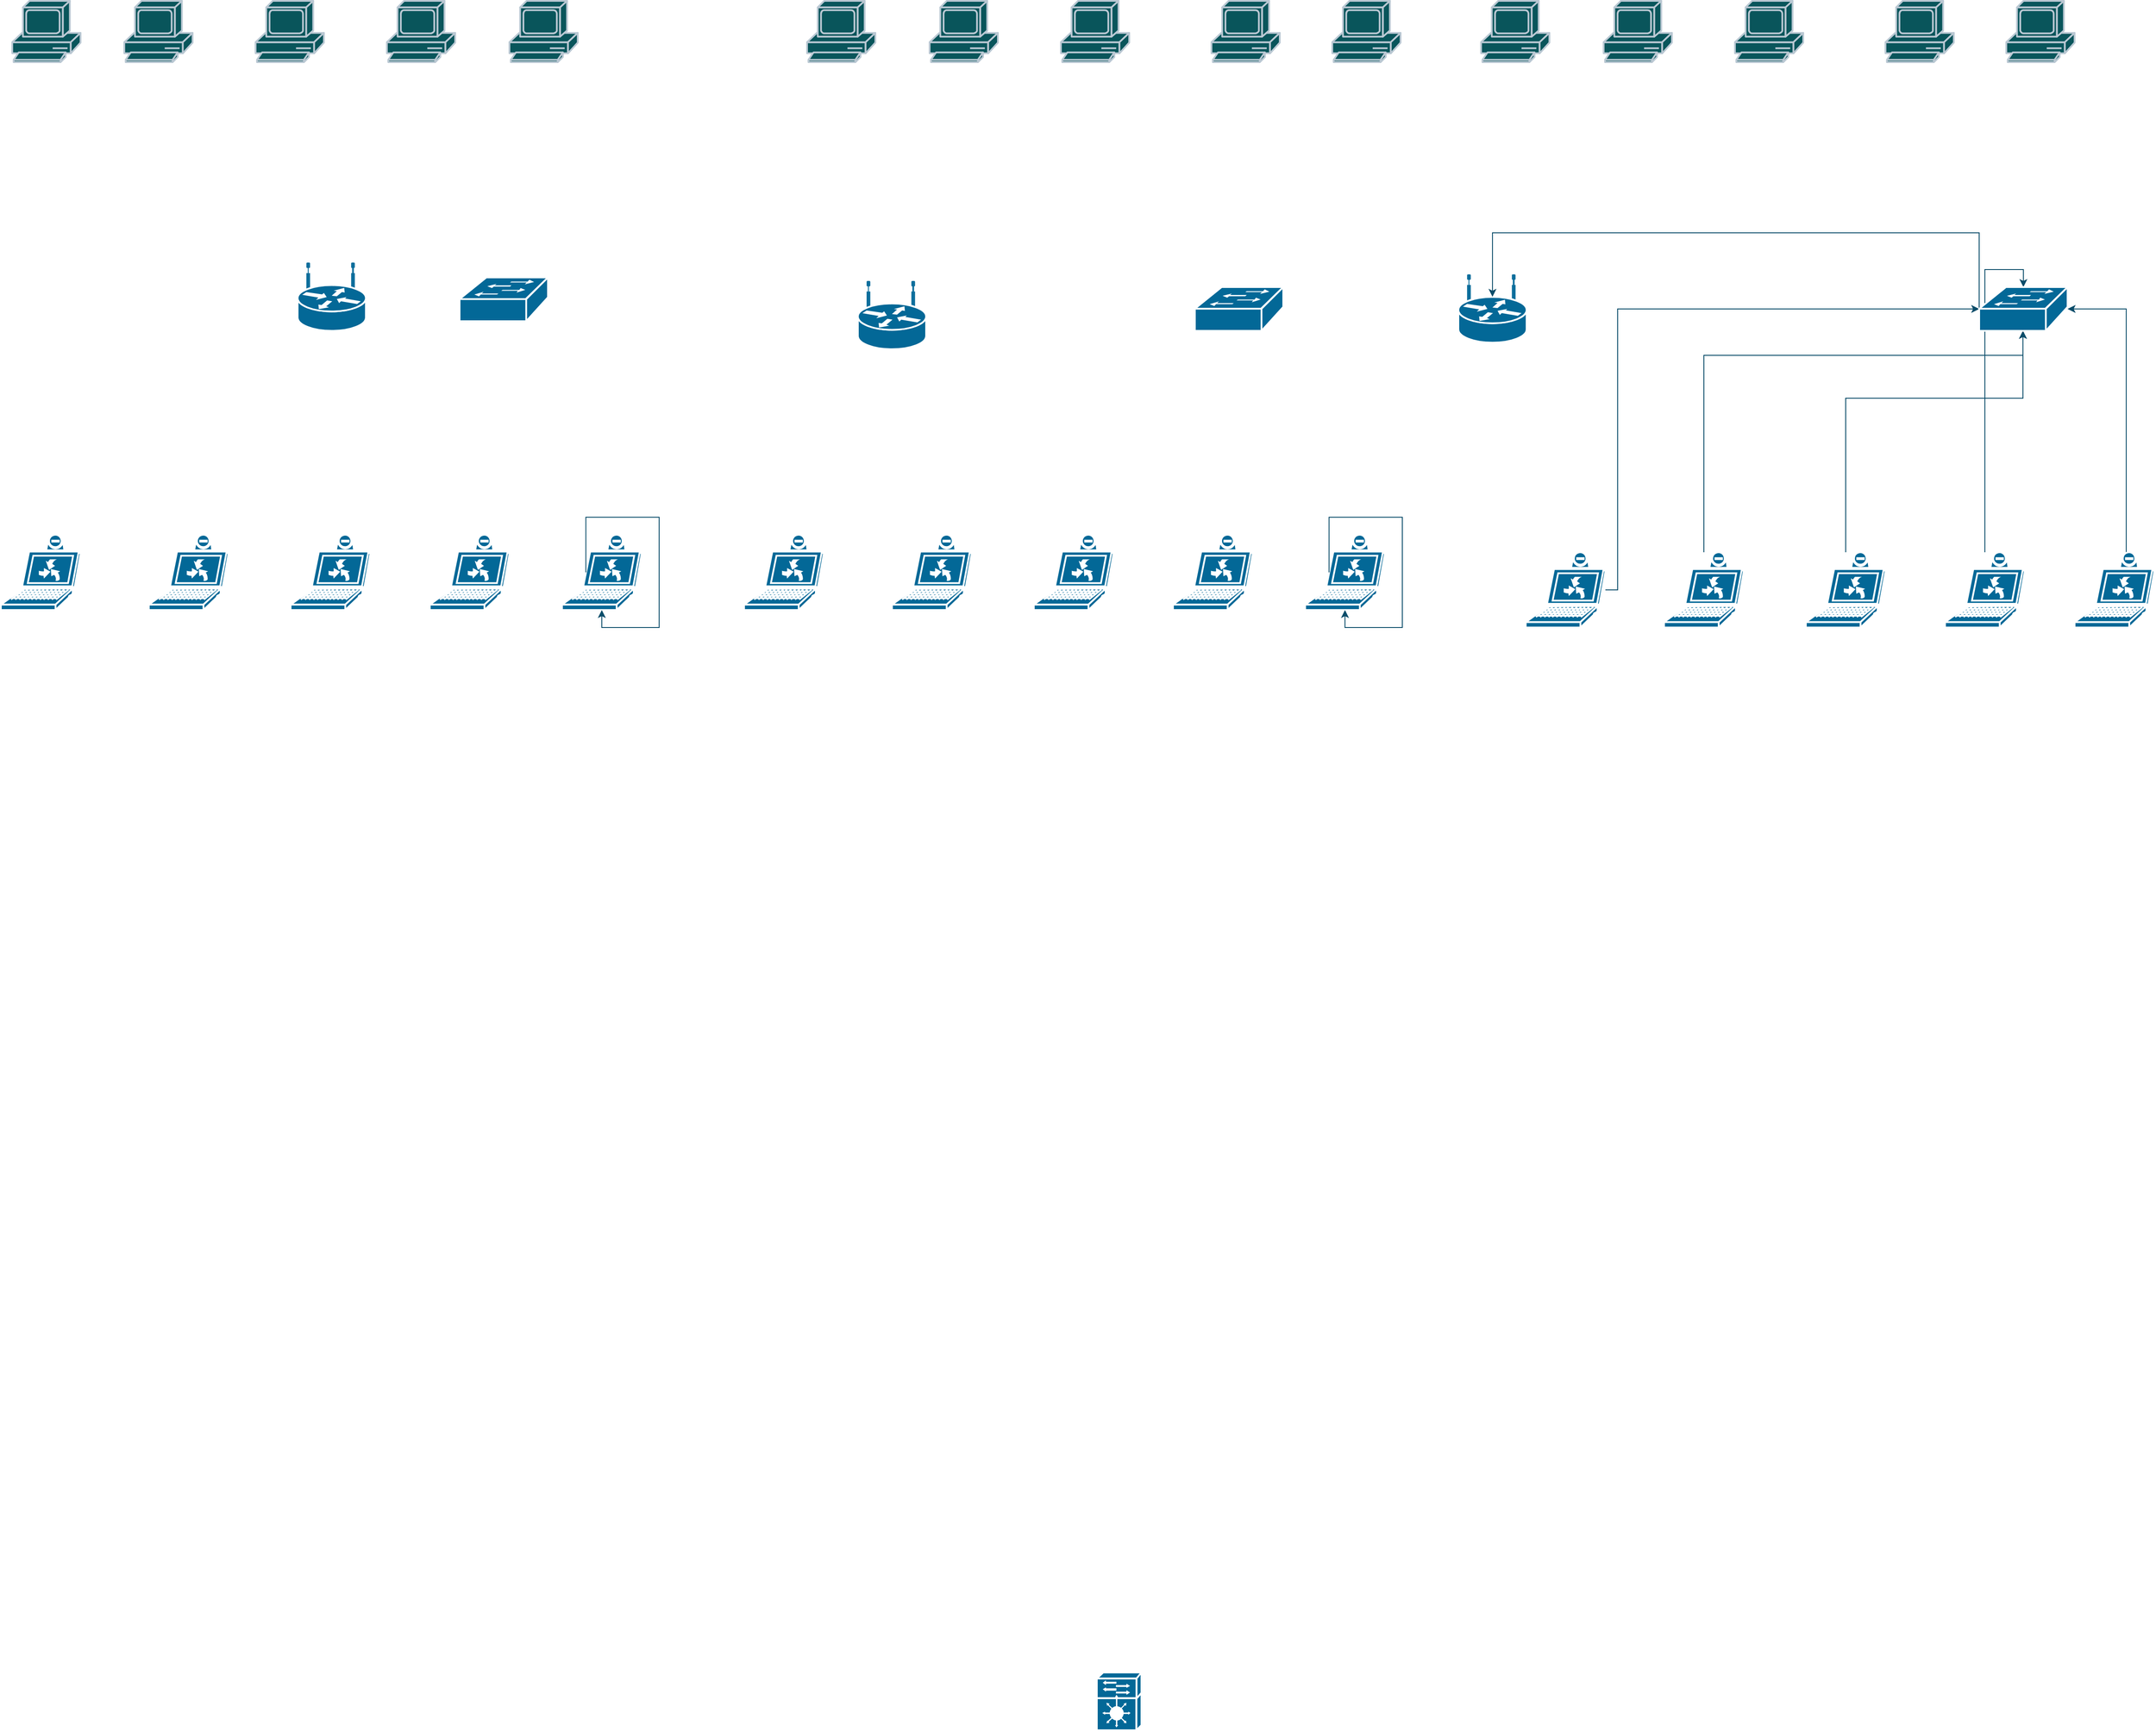 <mxfile version="21.7.2" type="github">
  <diagram name="Página-1" id="d42B4NjkREHznUSKamvR">
    <mxGraphModel dx="4924" dy="3335" grid="0" gridSize="7" guides="1" tooltips="1" connect="1" arrows="1" fold="1" page="1" pageScale="1" pageWidth="827" pageHeight="1169" math="0" shadow="0">
      <root>
        <mxCell id="0" />
        <mxCell id="1" parent="0" />
        <mxCell id="ISLiyG6Lf3ItFJRZVSb7-9" value="" style="shape=mxgraph.cisco.computers_and_peripherals.pc;sketch=0;html=1;pointerEvents=1;dashed=0;fillColor=#09555B;strokeColor=#BAC8D3;strokeWidth=2;verticalLabelPosition=bottom;verticalAlign=top;align=center;outlineConnect=0;labelBackgroundColor=none;fontColor=#EEEEEE;" vertex="1" parent="1">
          <mxGeometry x="-520" y="-1140" width="78" height="70" as="geometry" />
        </mxCell>
        <mxCell id="ISLiyG6Lf3ItFJRZVSb7-12" value="" style="shape=mxgraph.cisco.computers_and_peripherals.pc;sketch=0;html=1;pointerEvents=1;dashed=0;fillColor=#09555B;strokeColor=#BAC8D3;strokeWidth=2;verticalLabelPosition=bottom;verticalAlign=top;align=center;outlineConnect=0;labelBackgroundColor=none;fontColor=#EEEEEE;" vertex="1" parent="1">
          <mxGeometry x="-370" y="-1140" width="78" height="70" as="geometry" />
        </mxCell>
        <mxCell id="ISLiyG6Lf3ItFJRZVSb7-13" value="" style="shape=mxgraph.cisco.computers_and_peripherals.pc;sketch=0;html=1;pointerEvents=1;dashed=0;fillColor=#09555B;strokeColor=#BAC8D3;strokeWidth=2;verticalLabelPosition=bottom;verticalAlign=top;align=center;outlineConnect=0;labelBackgroundColor=none;fontColor=#EEEEEE;" vertex="1" parent="1">
          <mxGeometry x="-230" y="-1140" width="78" height="70" as="geometry" />
        </mxCell>
        <mxCell id="ISLiyG6Lf3ItFJRZVSb7-14" value="" style="shape=mxgraph.cisco.computers_and_peripherals.pc;sketch=0;html=1;pointerEvents=1;dashed=0;fillColor=#09555B;strokeColor=#BAC8D3;strokeWidth=2;verticalLabelPosition=bottom;verticalAlign=top;align=center;outlineConnect=0;labelBackgroundColor=none;fontColor=#EEEEEE;" vertex="1" parent="1">
          <mxGeometry x="1480" y="-1140" width="78" height="70" as="geometry" />
        </mxCell>
        <mxCell id="ISLiyG6Lf3ItFJRZVSb7-15" value="" style="shape=mxgraph.cisco.computers_and_peripherals.pc;sketch=0;html=1;pointerEvents=1;dashed=0;fillColor=#09555B;strokeColor=#BAC8D3;strokeWidth=2;verticalLabelPosition=bottom;verticalAlign=top;align=center;outlineConnect=0;labelBackgroundColor=none;fontColor=#EEEEEE;" vertex="1" parent="1">
          <mxGeometry x="1342" y="-1140" width="78" height="70" as="geometry" />
        </mxCell>
        <mxCell id="ISLiyG6Lf3ItFJRZVSb7-16" value="" style="shape=mxgraph.cisco.computers_and_peripherals.pc;sketch=0;html=1;pointerEvents=1;dashed=0;fillColor=#09555B;strokeColor=#BAC8D3;strokeWidth=2;verticalLabelPosition=bottom;verticalAlign=top;align=center;outlineConnect=0;labelBackgroundColor=none;fontColor=#EEEEEE;" vertex="1" parent="1">
          <mxGeometry x="1020" y="-1140" width="78" height="70" as="geometry" />
        </mxCell>
        <mxCell id="ISLiyG6Lf3ItFJRZVSb7-17" value="" style="shape=mxgraph.cisco.computers_and_peripherals.pc;sketch=0;html=1;pointerEvents=1;dashed=0;fillColor=#09555B;strokeColor=#BAC8D3;strokeWidth=2;verticalLabelPosition=bottom;verticalAlign=top;align=center;outlineConnect=0;labelBackgroundColor=none;fontColor=#EEEEEE;" vertex="1" parent="1">
          <mxGeometry x="880" y="-1140" width="78" height="70" as="geometry" />
        </mxCell>
        <mxCell id="ISLiyG6Lf3ItFJRZVSb7-18" value="" style="shape=mxgraph.cisco.computers_and_peripherals.pc;sketch=0;html=1;pointerEvents=1;dashed=0;fillColor=#09555B;strokeColor=#BAC8D3;strokeWidth=2;verticalLabelPosition=bottom;verticalAlign=top;align=center;outlineConnect=0;labelBackgroundColor=none;fontColor=#EEEEEE;" vertex="1" parent="1">
          <mxGeometry x="1170" y="-1140" width="78" height="70" as="geometry" />
        </mxCell>
        <mxCell id="ISLiyG6Lf3ItFJRZVSb7-24" value="" style="shape=mxgraph.cisco.computers_and_peripherals.pc;sketch=0;html=1;pointerEvents=1;dashed=0;fillColor=#09555B;strokeColor=#BAC8D3;strokeWidth=2;verticalLabelPosition=bottom;verticalAlign=top;align=center;outlineConnect=0;labelBackgroundColor=none;fontColor=#EEEEEE;" vertex="1" parent="1">
          <mxGeometry x="-798" y="-1140" width="78" height="70" as="geometry" />
        </mxCell>
        <mxCell id="ISLiyG6Lf3ItFJRZVSb7-25" value="" style="shape=mxgraph.cisco.computers_and_peripherals.pc;sketch=0;html=1;pointerEvents=1;dashed=0;fillColor=#09555B;strokeColor=#BAC8D3;strokeWidth=2;verticalLabelPosition=bottom;verticalAlign=top;align=center;outlineConnect=0;labelBackgroundColor=none;fontColor=#EEEEEE;" vertex="1" parent="1">
          <mxGeometry x="-670" y="-1140" width="78" height="70" as="geometry" />
        </mxCell>
        <mxCell id="ISLiyG6Lf3ItFJRZVSb7-28" value="" style="shape=mxgraph.cisco.computers_and_peripherals.pc;sketch=0;html=1;pointerEvents=1;dashed=0;fillColor=#09555B;strokeColor=#BAC8D3;strokeWidth=2;verticalLabelPosition=bottom;verticalAlign=top;align=center;outlineConnect=0;labelBackgroundColor=none;fontColor=#EEEEEE;" vertex="1" parent="1">
          <mxGeometry x="710" y="-1140" width="78" height="70" as="geometry" />
        </mxCell>
        <mxCell id="ISLiyG6Lf3ItFJRZVSb7-29" value="" style="shape=mxgraph.cisco.computers_and_peripherals.pc;sketch=0;html=1;pointerEvents=1;dashed=0;fillColor=#09555B;strokeColor=#BAC8D3;strokeWidth=2;verticalLabelPosition=bottom;verticalAlign=top;align=center;outlineConnect=0;labelBackgroundColor=none;fontColor=#EEEEEE;" vertex="1" parent="1">
          <mxGeometry x="572" y="-1140" width="78" height="70" as="geometry" />
        </mxCell>
        <mxCell id="ISLiyG6Lf3ItFJRZVSb7-30" value="" style="shape=mxgraph.cisco.computers_and_peripherals.pc;sketch=0;html=1;pointerEvents=1;dashed=0;fillColor=#09555B;strokeColor=#BAC8D3;strokeWidth=2;verticalLabelPosition=bottom;verticalAlign=top;align=center;outlineConnect=0;labelBackgroundColor=none;fontColor=#EEEEEE;" vertex="1" parent="1">
          <mxGeometry x="250" y="-1140" width="78" height="70" as="geometry" />
        </mxCell>
        <mxCell id="ISLiyG6Lf3ItFJRZVSb7-31" value="" style="shape=mxgraph.cisco.computers_and_peripherals.pc;sketch=0;html=1;pointerEvents=1;dashed=0;fillColor=#09555B;strokeColor=#BAC8D3;strokeWidth=2;verticalLabelPosition=bottom;verticalAlign=top;align=center;outlineConnect=0;labelBackgroundColor=none;fontColor=#EEEEEE;" vertex="1" parent="1">
          <mxGeometry x="110" y="-1140" width="78" height="70" as="geometry" />
        </mxCell>
        <mxCell id="ISLiyG6Lf3ItFJRZVSb7-32" value="" style="shape=mxgraph.cisco.computers_and_peripherals.pc;sketch=0;html=1;pointerEvents=1;dashed=0;fillColor=#09555B;strokeColor=#BAC8D3;strokeWidth=2;verticalLabelPosition=bottom;verticalAlign=top;align=center;outlineConnect=0;labelBackgroundColor=none;fontColor=#EEEEEE;" vertex="1" parent="1">
          <mxGeometry x="400" y="-1140" width="78" height="70" as="geometry" />
        </mxCell>
        <mxCell id="ISLiyG6Lf3ItFJRZVSb7-33" value="" style="shape=mxgraph.cisco.computers_and_peripherals.upc;sketch=0;html=1;pointerEvents=1;dashed=0;fillColor=#036897;strokeColor=#ffffff;strokeWidth=2;verticalLabelPosition=bottom;verticalAlign=top;align=center;outlineConnect=0;fontColor=#EEEEEE;" vertex="1" parent="1">
          <mxGeometry x="-811" y="-530" width="91" height="86" as="geometry" />
        </mxCell>
        <mxCell id="ISLiyG6Lf3ItFJRZVSb7-34" value="" style="shape=mxgraph.cisco.computers_and_peripherals.upc;sketch=0;html=1;pointerEvents=1;dashed=0;fillColor=#036897;strokeColor=#ffffff;strokeWidth=2;verticalLabelPosition=bottom;verticalAlign=top;align=center;outlineConnect=0;fontColor=#EEEEEE;" vertex="1" parent="1">
          <mxGeometry x="-642" y="-530" width="91" height="86" as="geometry" />
        </mxCell>
        <mxCell id="ISLiyG6Lf3ItFJRZVSb7-35" value="" style="shape=mxgraph.cisco.computers_and_peripherals.upc;sketch=0;html=1;pointerEvents=1;dashed=0;fillColor=#036897;strokeColor=#ffffff;strokeWidth=2;verticalLabelPosition=bottom;verticalAlign=top;align=center;outlineConnect=0;fontColor=#EEEEEE;" vertex="1" parent="1">
          <mxGeometry x="-480" y="-530" width="91" height="86" as="geometry" />
        </mxCell>
        <mxCell id="ISLiyG6Lf3ItFJRZVSb7-36" value="" style="shape=mxgraph.cisco.computers_and_peripherals.upc;sketch=0;html=1;pointerEvents=1;dashed=0;fillColor=#036897;strokeColor=#ffffff;strokeWidth=2;verticalLabelPosition=bottom;verticalAlign=top;align=center;outlineConnect=0;fontColor=#EEEEEE;" vertex="1" parent="1">
          <mxGeometry x="-321" y="-530" width="91" height="86" as="geometry" />
        </mxCell>
        <mxCell id="ISLiyG6Lf3ItFJRZVSb7-37" value="" style="shape=mxgraph.cisco.computers_and_peripherals.upc;sketch=0;html=1;pointerEvents=1;dashed=0;fillColor=#036897;strokeColor=#ffffff;strokeWidth=2;verticalLabelPosition=bottom;verticalAlign=top;align=center;outlineConnect=0;fontColor=#EEEEEE;" vertex="1" parent="1">
          <mxGeometry x="-170" y="-530" width="91" height="86" as="geometry" />
        </mxCell>
        <mxCell id="ISLiyG6Lf3ItFJRZVSb7-38" style="edgeStyle=orthogonalEdgeStyle;rounded=0;orthogonalLoop=1;jettySize=auto;html=1;exitX=0.3;exitY=0.5;exitDx=0;exitDy=0;exitPerimeter=0;strokeColor=#0B4D6A;" edge="1" parent="1" source="ISLiyG6Lf3ItFJRZVSb7-37" target="ISLiyG6Lf3ItFJRZVSb7-37">
          <mxGeometry relative="1" as="geometry" />
        </mxCell>
        <mxCell id="ISLiyG6Lf3ItFJRZVSb7-39" value="" style="shape=mxgraph.cisco.computers_and_peripherals.upc;sketch=0;html=1;pointerEvents=1;dashed=0;fillColor=#036897;strokeColor=#ffffff;strokeWidth=2;verticalLabelPosition=bottom;verticalAlign=top;align=center;outlineConnect=0;fontColor=#EEEEEE;" vertex="1" parent="1">
          <mxGeometry x="38" y="-530" width="91" height="86" as="geometry" />
        </mxCell>
        <mxCell id="ISLiyG6Lf3ItFJRZVSb7-40" value="" style="shape=mxgraph.cisco.computers_and_peripherals.upc;sketch=0;html=1;pointerEvents=1;dashed=0;fillColor=#036897;strokeColor=#ffffff;strokeWidth=2;verticalLabelPosition=bottom;verticalAlign=top;align=center;outlineConnect=0;fontColor=#EEEEEE;" vertex="1" parent="1">
          <mxGeometry x="207" y="-530" width="91" height="86" as="geometry" />
        </mxCell>
        <mxCell id="ISLiyG6Lf3ItFJRZVSb7-41" value="" style="shape=mxgraph.cisco.computers_and_peripherals.upc;sketch=0;html=1;pointerEvents=1;dashed=0;fillColor=#036897;strokeColor=#ffffff;strokeWidth=2;verticalLabelPosition=bottom;verticalAlign=top;align=center;outlineConnect=0;fontColor=#EEEEEE;" vertex="1" parent="1">
          <mxGeometry x="369" y="-530" width="91" height="86" as="geometry" />
        </mxCell>
        <mxCell id="ISLiyG6Lf3ItFJRZVSb7-42" value="" style="shape=mxgraph.cisco.computers_and_peripherals.upc;sketch=0;html=1;pointerEvents=1;dashed=0;fillColor=#036897;strokeColor=#ffffff;strokeWidth=2;verticalLabelPosition=bottom;verticalAlign=top;align=center;outlineConnect=0;fontColor=#EEEEEE;" vertex="1" parent="1">
          <mxGeometry x="528" y="-530" width="91" height="86" as="geometry" />
        </mxCell>
        <mxCell id="ISLiyG6Lf3ItFJRZVSb7-43" value="" style="shape=mxgraph.cisco.computers_and_peripherals.upc;sketch=0;html=1;pointerEvents=1;dashed=0;fillColor=#036897;strokeColor=#ffffff;strokeWidth=2;verticalLabelPosition=bottom;verticalAlign=top;align=center;outlineConnect=0;fontColor=#EEEEEE;" vertex="1" parent="1">
          <mxGeometry x="679" y="-530" width="91" height="86" as="geometry" />
        </mxCell>
        <mxCell id="ISLiyG6Lf3ItFJRZVSb7-44" style="edgeStyle=orthogonalEdgeStyle;rounded=0;orthogonalLoop=1;jettySize=auto;html=1;exitX=0.3;exitY=0.5;exitDx=0;exitDy=0;exitPerimeter=0;strokeColor=#0B4D6A;" edge="1" parent="1" source="ISLiyG6Lf3ItFJRZVSb7-43" target="ISLiyG6Lf3ItFJRZVSb7-43">
          <mxGeometry relative="1" as="geometry" />
        </mxCell>
        <mxCell id="ISLiyG6Lf3ItFJRZVSb7-69" style="edgeStyle=orthogonalEdgeStyle;rounded=0;orthogonalLoop=1;jettySize=auto;html=1;strokeColor=#0B4D6A;" edge="1" parent="1" source="ISLiyG6Lf3ItFJRZVSb7-45" target="ISLiyG6Lf3ItFJRZVSb7-67">
          <mxGeometry relative="1" as="geometry">
            <mxPoint x="910" y="-770" as="targetPoint" />
            <Array as="points">
              <mxPoint x="1036" y="-467" />
              <mxPoint x="1036" y="-788" />
            </Array>
          </mxGeometry>
        </mxCell>
        <mxCell id="ISLiyG6Lf3ItFJRZVSb7-45" value="" style="shape=mxgraph.cisco.computers_and_peripherals.upc;sketch=0;html=1;pointerEvents=1;dashed=0;fillColor=#036897;strokeColor=#ffffff;strokeWidth=2;verticalLabelPosition=bottom;verticalAlign=top;align=center;outlineConnect=0;fontColor=#EEEEEE;" vertex="1" parent="1">
          <mxGeometry x="931" y="-510" width="91" height="86" as="geometry" />
        </mxCell>
        <mxCell id="ISLiyG6Lf3ItFJRZVSb7-70" style="edgeStyle=orthogonalEdgeStyle;rounded=0;orthogonalLoop=1;jettySize=auto;html=1;strokeColor=#0B4D6A;" edge="1" parent="1" source="ISLiyG6Lf3ItFJRZVSb7-46" target="ISLiyG6Lf3ItFJRZVSb7-67">
          <mxGeometry relative="1" as="geometry">
            <Array as="points">
              <mxPoint x="1135" y="-735" />
              <mxPoint x="1499" y="-735" />
            </Array>
          </mxGeometry>
        </mxCell>
        <mxCell id="ISLiyG6Lf3ItFJRZVSb7-46" value="" style="shape=mxgraph.cisco.computers_and_peripherals.upc;sketch=0;html=1;pointerEvents=1;dashed=0;fillColor=#036897;strokeColor=#ffffff;strokeWidth=2;verticalLabelPosition=bottom;verticalAlign=top;align=center;outlineConnect=0;fontColor=#EEEEEE;" vertex="1" parent="1">
          <mxGeometry x="1089" y="-510" width="91" height="86" as="geometry" />
        </mxCell>
        <mxCell id="ISLiyG6Lf3ItFJRZVSb7-71" style="edgeStyle=orthogonalEdgeStyle;rounded=0;orthogonalLoop=1;jettySize=auto;html=1;strokeColor=#0B4D6A;" edge="1" parent="1" source="ISLiyG6Lf3ItFJRZVSb7-47" target="ISLiyG6Lf3ItFJRZVSb7-67">
          <mxGeometry relative="1" as="geometry">
            <Array as="points">
              <mxPoint x="1297" y="-686" />
              <mxPoint x="1499" y="-686" />
            </Array>
          </mxGeometry>
        </mxCell>
        <mxCell id="ISLiyG6Lf3ItFJRZVSb7-47" value="" style="shape=mxgraph.cisco.computers_and_peripherals.upc;sketch=0;html=1;pointerEvents=1;dashed=0;fillColor=#036897;strokeColor=#ffffff;strokeWidth=2;verticalLabelPosition=bottom;verticalAlign=top;align=center;outlineConnect=0;fontColor=#EEEEEE;" vertex="1" parent="1">
          <mxGeometry x="1251" y="-510" width="91" height="86" as="geometry" />
        </mxCell>
        <mxCell id="ISLiyG6Lf3ItFJRZVSb7-72" style="edgeStyle=orthogonalEdgeStyle;rounded=0;orthogonalLoop=1;jettySize=auto;html=1;entryX=0.5;entryY=0;entryDx=0;entryDy=0;entryPerimeter=0;strokeColor=#0B4D6A;" edge="1" parent="1" source="ISLiyG6Lf3ItFJRZVSb7-48" target="ISLiyG6Lf3ItFJRZVSb7-67">
          <mxGeometry relative="1" as="geometry">
            <Array as="points">
              <mxPoint x="1455" y="-833" />
              <mxPoint x="1499" y="-833" />
            </Array>
          </mxGeometry>
        </mxCell>
        <mxCell id="ISLiyG6Lf3ItFJRZVSb7-48" value="" style="shape=mxgraph.cisco.computers_and_peripherals.upc;sketch=0;html=1;pointerEvents=1;dashed=0;fillColor=#036897;strokeColor=#ffffff;strokeWidth=2;verticalLabelPosition=bottom;verticalAlign=top;align=center;outlineConnect=0;fontColor=#EEEEEE;" vertex="1" parent="1">
          <mxGeometry x="1410" y="-510" width="91" height="86" as="geometry" />
        </mxCell>
        <mxCell id="ISLiyG6Lf3ItFJRZVSb7-73" style="edgeStyle=orthogonalEdgeStyle;rounded=0;orthogonalLoop=1;jettySize=auto;html=1;strokeColor=#0B4D6A;" edge="1" parent="1" source="ISLiyG6Lf3ItFJRZVSb7-49" target="ISLiyG6Lf3ItFJRZVSb7-67">
          <mxGeometry relative="1" as="geometry">
            <Array as="points">
              <mxPoint x="1617" y="-788" />
            </Array>
          </mxGeometry>
        </mxCell>
        <mxCell id="ISLiyG6Lf3ItFJRZVSb7-49" value="" style="shape=mxgraph.cisco.computers_and_peripherals.upc;sketch=0;html=1;pointerEvents=1;dashed=0;fillColor=#036897;strokeColor=#ffffff;strokeWidth=2;verticalLabelPosition=bottom;verticalAlign=top;align=center;outlineConnect=0;fontColor=#EEEEEE;" vertex="1" parent="1">
          <mxGeometry x="1558" y="-510" width="91" height="86" as="geometry" />
        </mxCell>
        <mxCell id="ISLiyG6Lf3ItFJRZVSb7-55" value="" style="shape=mxgraph.cisco.controllers_and_modules.service_module;sketch=0;html=1;pointerEvents=1;dashed=0;fillColor=#036897;strokeColor=#ffffff;strokeWidth=2;verticalLabelPosition=bottom;verticalAlign=top;align=center;outlineConnect=0;fontColor=#EEEEEE;" vertex="1" parent="1">
          <mxGeometry x="441" y="770" width="51" height="66" as="geometry" />
        </mxCell>
        <mxCell id="ISLiyG6Lf3ItFJRZVSb7-56" value="" style="shape=mxgraph.cisco.routers.wireless_router;sketch=0;html=1;pointerEvents=1;dashed=0;fillColor=#036897;strokeColor=#ffffff;strokeWidth=2;verticalLabelPosition=bottom;verticalAlign=top;align=center;outlineConnect=0;fontColor=#EEEEEE;" vertex="1" parent="1">
          <mxGeometry x="-472" y="-840" width="78" height="77" as="geometry" />
        </mxCell>
        <mxCell id="ISLiyG6Lf3ItFJRZVSb7-57" value="" style="shape=mxgraph.cisco.routers.wireless_router;sketch=0;html=1;pointerEvents=1;dashed=0;fillColor=#036897;strokeColor=#ffffff;strokeWidth=2;verticalLabelPosition=bottom;verticalAlign=top;align=center;outlineConnect=0;fontColor=#EEEEEE;" vertex="1" parent="1">
          <mxGeometry x="168" y="-819" width="78" height="77" as="geometry" />
        </mxCell>
        <mxCell id="ISLiyG6Lf3ItFJRZVSb7-58" value="" style="shape=mxgraph.cisco.routers.wireless_router;sketch=0;html=1;pointerEvents=1;dashed=0;fillColor=#036897;strokeColor=#ffffff;strokeWidth=2;verticalLabelPosition=bottom;verticalAlign=top;align=center;outlineConnect=0;fontColor=#EEEEEE;" vertex="1" parent="1">
          <mxGeometry x="854" y="-826.5" width="78" height="77" as="geometry" />
        </mxCell>
        <mxCell id="ISLiyG6Lf3ItFJRZVSb7-59" value="" style="shape=mxgraph.cisco.switches.workgroup_switch;sketch=0;html=1;pointerEvents=1;dashed=0;fillColor=#036897;strokeColor=#ffffff;strokeWidth=2;verticalLabelPosition=bottom;verticalAlign=top;align=center;outlineConnect=0;fontColor=#EEEEEE;" vertex="1" parent="1">
          <mxGeometry x="-287" y="-824" width="101" height="50" as="geometry" />
        </mxCell>
        <mxCell id="ISLiyG6Lf3ItFJRZVSb7-60" value="" style="shape=mxgraph.cisco.switches.workgroup_switch;sketch=0;html=1;pointerEvents=1;dashed=0;fillColor=#036897;strokeColor=#ffffff;strokeWidth=2;verticalLabelPosition=bottom;verticalAlign=top;align=center;outlineConnect=0;fontColor=#EEEEEE;" vertex="1" parent="1">
          <mxGeometry x="553" y="-813" width="101" height="50" as="geometry" />
        </mxCell>
        <mxCell id="ISLiyG6Lf3ItFJRZVSb7-68" style="edgeStyle=orthogonalEdgeStyle;rounded=0;orthogonalLoop=1;jettySize=auto;html=1;exitX=0;exitY=0.98;exitDx=0;exitDy=0;exitPerimeter=0;entryX=0.5;entryY=0.32;entryDx=0;entryDy=0;entryPerimeter=0;strokeColor=#0B4D6A;" edge="1" parent="1" source="ISLiyG6Lf3ItFJRZVSb7-67" target="ISLiyG6Lf3ItFJRZVSb7-58">
          <mxGeometry relative="1" as="geometry">
            <Array as="points">
              <mxPoint x="1449" y="-875" />
              <mxPoint x="893" y="-875" />
            </Array>
          </mxGeometry>
        </mxCell>
        <mxCell id="ISLiyG6Lf3ItFJRZVSb7-67" value="" style="shape=mxgraph.cisco.switches.workgroup_switch;sketch=0;html=1;pointerEvents=1;dashed=0;fillColor=#036897;strokeColor=#ffffff;strokeWidth=2;verticalLabelPosition=bottom;verticalAlign=top;align=center;outlineConnect=0;fontColor=#EEEEEE;" vertex="1" parent="1">
          <mxGeometry x="1449" y="-813" width="101" height="50" as="geometry" />
        </mxCell>
      </root>
    </mxGraphModel>
  </diagram>
</mxfile>
